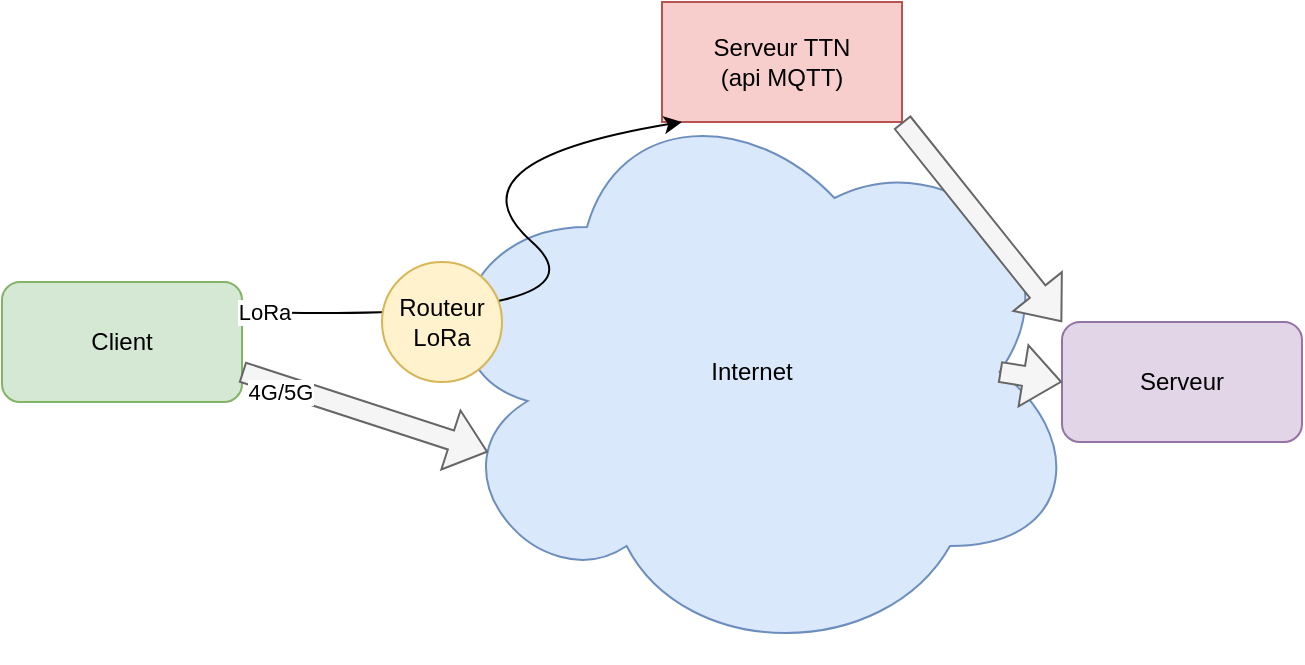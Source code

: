 <mxfile version="24.7.12">
  <diagram name="Page-1" id="SLKjiwA-GTwT4v715qyP">
    <mxGraphModel dx="1434" dy="867" grid="1" gridSize="10" guides="1" tooltips="1" connect="1" arrows="1" fold="1" page="1" pageScale="1" pageWidth="827" pageHeight="1169" math="0" shadow="0">
      <root>
        <mxCell id="0" />
        <mxCell id="1" parent="0" />
        <mxCell id="5d9VrlRy6kw5Ke1HKDMR-1" value="&lt;div&gt;Serveur TTN&lt;/div&gt;&lt;div&gt;(api MQTT)&lt;br&gt;&lt;/div&gt;" style="rounded=0;whiteSpace=wrap;html=1;fillColor=#f8cecc;strokeColor=#b85450;" vertex="1" parent="1">
          <mxGeometry x="380" y="60" width="120" height="60" as="geometry" />
        </mxCell>
        <mxCell id="5d9VrlRy6kw5Ke1HKDMR-2" value="Client" style="rounded=1;whiteSpace=wrap;html=1;fillColor=#d5e8d4;strokeColor=#82b366;" vertex="1" parent="1">
          <mxGeometry x="50" y="200" width="120" height="60" as="geometry" />
        </mxCell>
        <mxCell id="5d9VrlRy6kw5Ke1HKDMR-3" value="Internet" style="ellipse;shape=cloud;whiteSpace=wrap;html=1;fillColor=#dae8fc;strokeColor=#6c8ebf;" vertex="1" parent="1">
          <mxGeometry x="260" y="100" width="330" height="290" as="geometry" />
        </mxCell>
        <mxCell id="5d9VrlRy6kw5Ke1HKDMR-5" value="Serveur" style="rounded=1;whiteSpace=wrap;html=1;fillColor=#e1d5e7;strokeColor=#9673a6;" vertex="1" parent="1">
          <mxGeometry x="580" y="220" width="120" height="60" as="geometry" />
        </mxCell>
        <mxCell id="5d9VrlRy6kw5Ke1HKDMR-8" value="" style="shape=flexArrow;endArrow=classic;html=1;rounded=0;exitX=1;exitY=0.75;exitDx=0;exitDy=0;entryX=0.1;entryY=0.638;entryDx=0;entryDy=0;entryPerimeter=0;fillColor=#f5f5f5;strokeColor=#666666;" edge="1" parent="1" source="5d9VrlRy6kw5Ke1HKDMR-2" target="5d9VrlRy6kw5Ke1HKDMR-3">
          <mxGeometry width="50" height="50" relative="1" as="geometry">
            <mxPoint x="330" y="390" as="sourcePoint" />
            <mxPoint x="380" y="340" as="targetPoint" />
          </mxGeometry>
        </mxCell>
        <mxCell id="5d9VrlRy6kw5Ke1HKDMR-17" value="4G/5G" style="edgeLabel;html=1;align=center;verticalAlign=middle;resizable=0;points=[];" vertex="1" connectable="0" parent="5d9VrlRy6kw5Ke1HKDMR-8">
          <mxGeometry x="-0.678" y="-3" relative="1" as="geometry">
            <mxPoint as="offset" />
          </mxGeometry>
        </mxCell>
        <mxCell id="5d9VrlRy6kw5Ke1HKDMR-9" value="" style="shape=flexArrow;endArrow=classic;html=1;rounded=0;exitX=0.875;exitY=0.5;exitDx=0;exitDy=0;exitPerimeter=0;entryX=0;entryY=0.5;entryDx=0;entryDy=0;fillColor=#f5f5f5;strokeColor=#666666;" edge="1" parent="1" source="5d9VrlRy6kw5Ke1HKDMR-3" target="5d9VrlRy6kw5Ke1HKDMR-5">
          <mxGeometry width="50" height="50" relative="1" as="geometry">
            <mxPoint x="330" y="390" as="sourcePoint" />
            <mxPoint x="380" y="340" as="targetPoint" />
          </mxGeometry>
        </mxCell>
        <mxCell id="5d9VrlRy6kw5Ke1HKDMR-10" value="" style="shape=flexArrow;endArrow=classic;html=1;rounded=0;entryX=0;entryY=0;entryDx=0;entryDy=0;exitX=1;exitY=1;exitDx=0;exitDy=0;fillColor=#f5f5f5;strokeColor=#666666;" edge="1" parent="1" source="5d9VrlRy6kw5Ke1HKDMR-1" target="5d9VrlRy6kw5Ke1HKDMR-5">
          <mxGeometry width="50" height="50" relative="1" as="geometry">
            <mxPoint x="330" y="390" as="sourcePoint" />
            <mxPoint x="380" y="340" as="targetPoint" />
          </mxGeometry>
        </mxCell>
        <mxCell id="5d9VrlRy6kw5Ke1HKDMR-12" value="" style="curved=1;endArrow=classic;html=1;rounded=0;exitX=1;exitY=0.25;exitDx=0;exitDy=0;entryX=0.083;entryY=1;entryDx=0;entryDy=0;entryPerimeter=0;" edge="1" parent="1" source="5d9VrlRy6kw5Ke1HKDMR-2" target="5d9VrlRy6kw5Ke1HKDMR-1">
          <mxGeometry width="50" height="50" relative="1" as="geometry">
            <mxPoint x="330" y="390" as="sourcePoint" />
            <mxPoint x="380" y="340" as="targetPoint" />
            <Array as="points">
              <mxPoint x="360" y="220" />
              <mxPoint x="270" y="140" />
            </Array>
          </mxGeometry>
        </mxCell>
        <mxCell id="5d9VrlRy6kw5Ke1HKDMR-16" value="LoRa" style="edgeLabel;html=1;align=center;verticalAlign=middle;resizable=0;points=[];" vertex="1" connectable="0" parent="5d9VrlRy6kw5Ke1HKDMR-12">
          <mxGeometry x="-0.949" y="1" relative="1" as="geometry">
            <mxPoint as="offset" />
          </mxGeometry>
        </mxCell>
        <mxCell id="5d9VrlRy6kw5Ke1HKDMR-14" value="Routeur LoRa" style="ellipse;whiteSpace=wrap;html=1;fillColor=#fff2cc;strokeColor=#d6b656;" vertex="1" parent="1">
          <mxGeometry x="240" y="190" width="60" height="60" as="geometry" />
        </mxCell>
      </root>
    </mxGraphModel>
  </diagram>
</mxfile>
